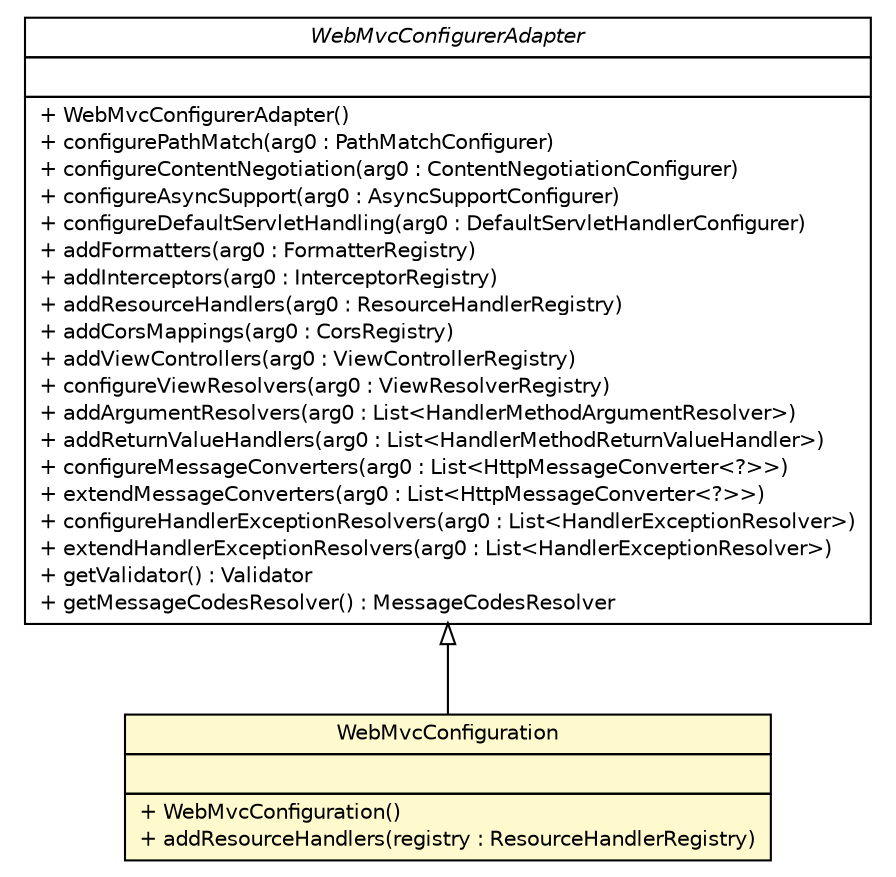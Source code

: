 #!/usr/local/bin/dot
#
# Class diagram 
# Generated by UMLGraph version R5_6-24-gf6e263 (http://www.umlgraph.org/)
#

digraph G {
	edge [fontname="Helvetica",fontsize=10,labelfontname="Helvetica",labelfontsize=10];
	node [fontname="Helvetica",fontsize=10,shape=plaintext];
	nodesep=0.25;
	ranksep=0.5;
	// cn.home1.oss.environment.admin.WebMvcConfiguration
	c177 [label=<<table title="cn.home1.oss.environment.admin.WebMvcConfiguration" border="0" cellborder="1" cellspacing="0" cellpadding="2" port="p" bgcolor="lemonChiffon" href="./WebMvcConfiguration.html">
		<tr><td><table border="0" cellspacing="0" cellpadding="1">
<tr><td align="center" balign="center"> WebMvcConfiguration </td></tr>
		</table></td></tr>
		<tr><td><table border="0" cellspacing="0" cellpadding="1">
<tr><td align="left" balign="left">  </td></tr>
		</table></td></tr>
		<tr><td><table border="0" cellspacing="0" cellpadding="1">
<tr><td align="left" balign="left"> + WebMvcConfiguration() </td></tr>
<tr><td align="left" balign="left"> + addResourceHandlers(registry : ResourceHandlerRegistry) </td></tr>
		</table></td></tr>
		</table>>, URL="./WebMvcConfiguration.html", fontname="Helvetica", fontcolor="black", fontsize=10.0];
	//cn.home1.oss.environment.admin.WebMvcConfiguration extends org.springframework.web.servlet.config.annotation.WebMvcConfigurerAdapter
	c183:p -> c177:p [dir=back,arrowtail=empty];
	// org.springframework.web.servlet.config.annotation.WebMvcConfigurerAdapter
	c183 [label=<<table title="org.springframework.web.servlet.config.annotation.WebMvcConfigurerAdapter" border="0" cellborder="1" cellspacing="0" cellpadding="2" port="p" href="http://java.sun.com/j2se/1.4.2/docs/api/org/springframework/web/servlet/config/annotation/WebMvcConfigurerAdapter.html">
		<tr><td><table border="0" cellspacing="0" cellpadding="1">
<tr><td align="center" balign="center"><font face="Helvetica-Oblique"> WebMvcConfigurerAdapter </font></td></tr>
		</table></td></tr>
		<tr><td><table border="0" cellspacing="0" cellpadding="1">
<tr><td align="left" balign="left">  </td></tr>
		</table></td></tr>
		<tr><td><table border="0" cellspacing="0" cellpadding="1">
<tr><td align="left" balign="left"> + WebMvcConfigurerAdapter() </td></tr>
<tr><td align="left" balign="left"> + configurePathMatch(arg0 : PathMatchConfigurer) </td></tr>
<tr><td align="left" balign="left"> + configureContentNegotiation(arg0 : ContentNegotiationConfigurer) </td></tr>
<tr><td align="left" balign="left"> + configureAsyncSupport(arg0 : AsyncSupportConfigurer) </td></tr>
<tr><td align="left" balign="left"> + configureDefaultServletHandling(arg0 : DefaultServletHandlerConfigurer) </td></tr>
<tr><td align="left" balign="left"> + addFormatters(arg0 : FormatterRegistry) </td></tr>
<tr><td align="left" balign="left"> + addInterceptors(arg0 : InterceptorRegistry) </td></tr>
<tr><td align="left" balign="left"> + addResourceHandlers(arg0 : ResourceHandlerRegistry) </td></tr>
<tr><td align="left" balign="left"> + addCorsMappings(arg0 : CorsRegistry) </td></tr>
<tr><td align="left" balign="left"> + addViewControllers(arg0 : ViewControllerRegistry) </td></tr>
<tr><td align="left" balign="left"> + configureViewResolvers(arg0 : ViewResolverRegistry) </td></tr>
<tr><td align="left" balign="left"> + addArgumentResolvers(arg0 : List&lt;HandlerMethodArgumentResolver&gt;) </td></tr>
<tr><td align="left" balign="left"> + addReturnValueHandlers(arg0 : List&lt;HandlerMethodReturnValueHandler&gt;) </td></tr>
<tr><td align="left" balign="left"> + configureMessageConverters(arg0 : List&lt;HttpMessageConverter&lt;?&gt;&gt;) </td></tr>
<tr><td align="left" balign="left"> + extendMessageConverters(arg0 : List&lt;HttpMessageConverter&lt;?&gt;&gt;) </td></tr>
<tr><td align="left" balign="left"> + configureHandlerExceptionResolvers(arg0 : List&lt;HandlerExceptionResolver&gt;) </td></tr>
<tr><td align="left" balign="left"> + extendHandlerExceptionResolvers(arg0 : List&lt;HandlerExceptionResolver&gt;) </td></tr>
<tr><td align="left" balign="left"> + getValidator() : Validator </td></tr>
<tr><td align="left" balign="left"> + getMessageCodesResolver() : MessageCodesResolver </td></tr>
		</table></td></tr>
		</table>>, URL="http://java.sun.com/j2se/1.4.2/docs/api/org/springframework/web/servlet/config/annotation/WebMvcConfigurerAdapter.html", fontname="Helvetica", fontcolor="black", fontsize=10.0];
}

